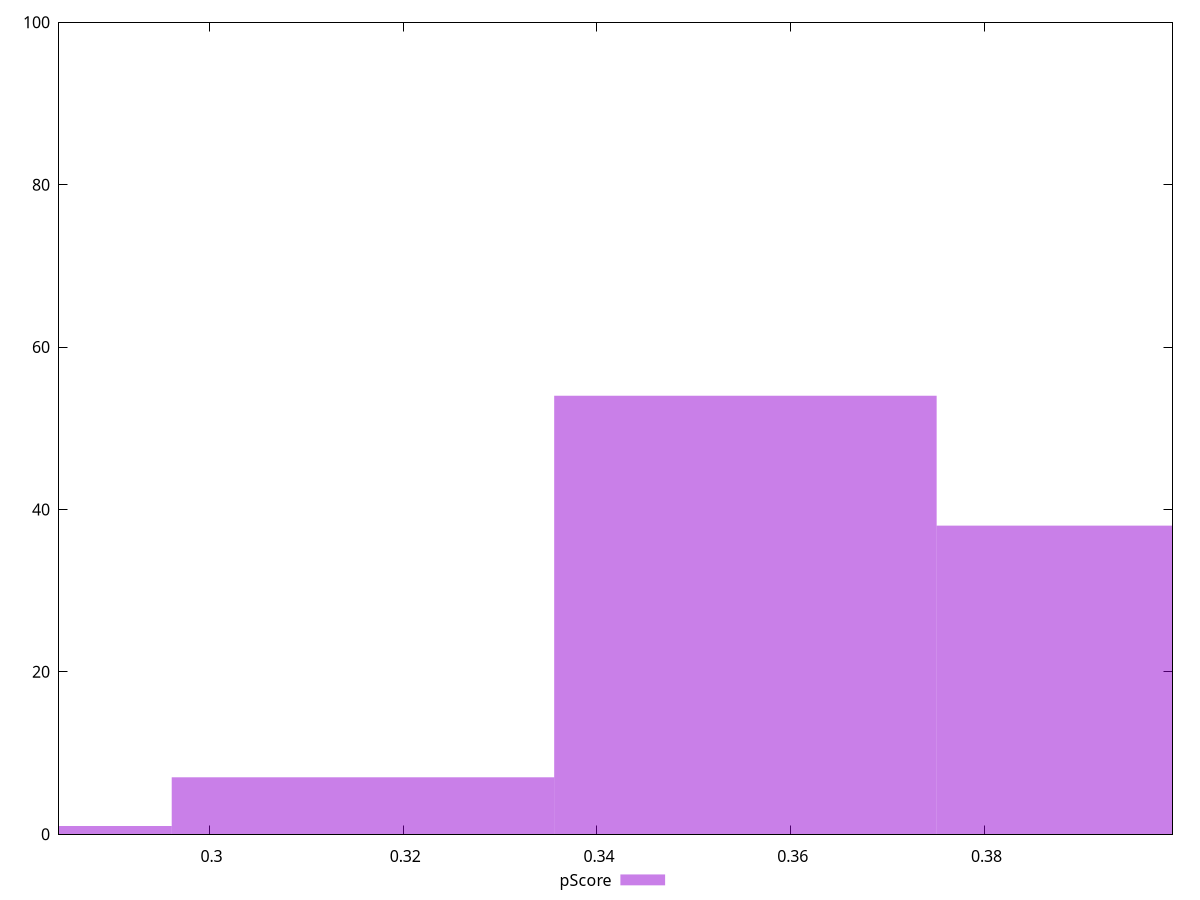 reset

$pScore <<EOF
0.31584543780704144 7
0.35532611753292165 54
0.3948067972588018 38
0.27636475808116123 1
EOF

set key outside below
set boxwidth 0.03948067972588018
set xrange [0.28447058823529414:0.39941176470588236]
set yrange [0:100]
set trange [0:100]
set style fill transparent solid 0.5 noborder
set terminal svg size 640, 490 enhanced background rgb 'white'
set output "report_00015_2021-02-09T16-11-33.973Z/uses-rel-preload/samples/pages+cached+noadtech/pScore/histogram.svg"

plot $pScore title "pScore" with boxes

reset
